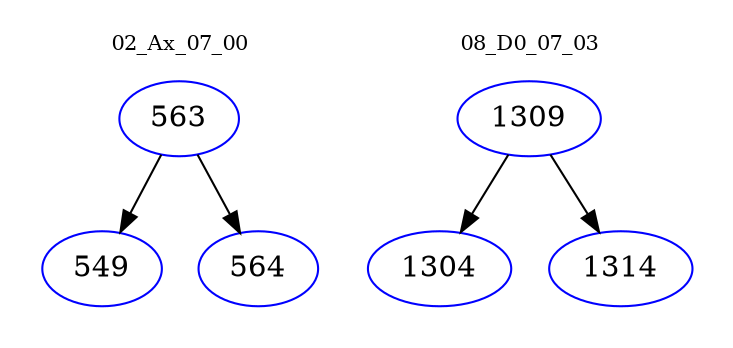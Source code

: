 digraph{
subgraph cluster_0 {
color = white
label = "02_Ax_07_00";
fontsize=10;
T0_563 [label="563", color="blue"]
T0_563 -> T0_549 [color="black"]
T0_549 [label="549", color="blue"]
T0_563 -> T0_564 [color="black"]
T0_564 [label="564", color="blue"]
}
subgraph cluster_1 {
color = white
label = "08_D0_07_03";
fontsize=10;
T1_1309 [label="1309", color="blue"]
T1_1309 -> T1_1304 [color="black"]
T1_1304 [label="1304", color="blue"]
T1_1309 -> T1_1314 [color="black"]
T1_1314 [label="1314", color="blue"]
}
}
